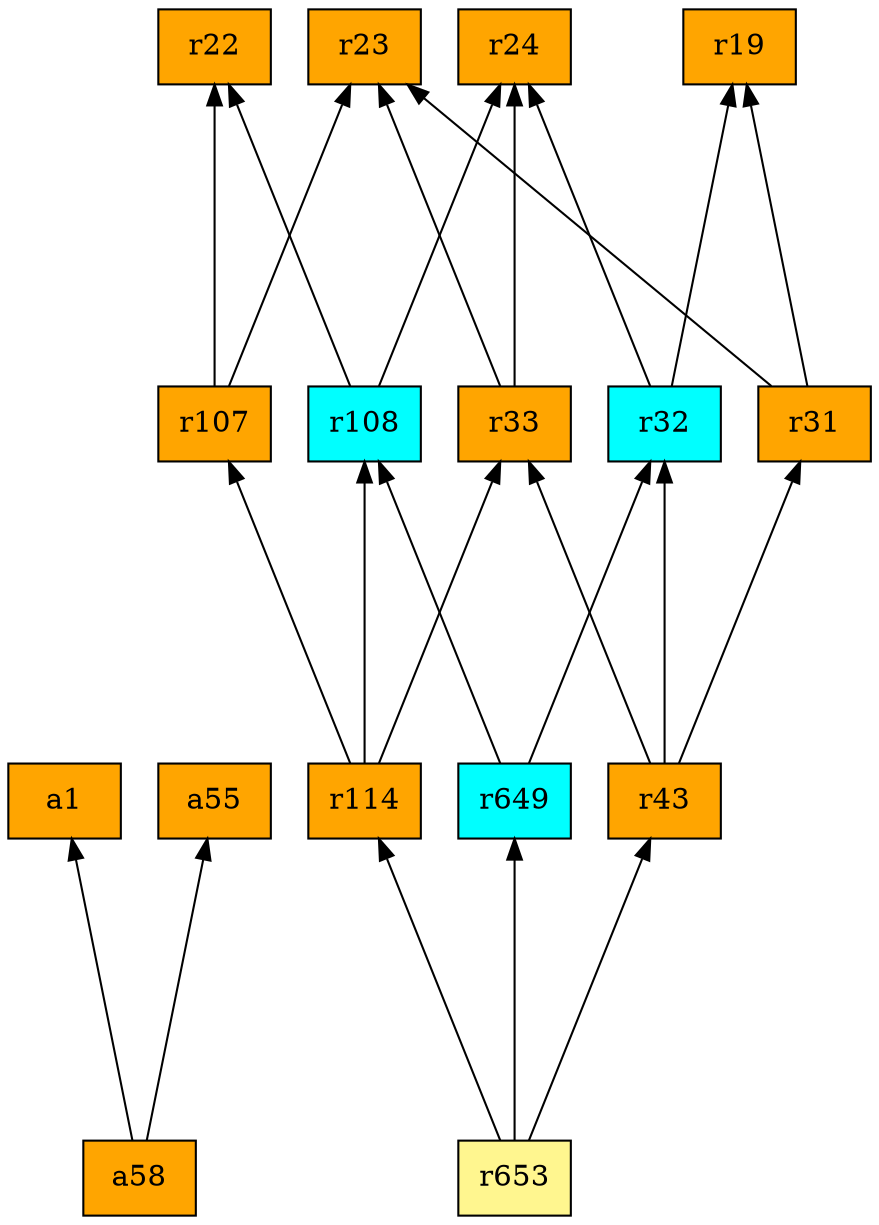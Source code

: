 digraph G {
rankdir=BT;ranksep="2.0";
"a58" [shape=record,fillcolor=orange,style=filled,label="{a58}"];
"r653" [shape=record,fillcolor=khaki1,style=filled,label="{r653}"];
"r22" [shape=record,fillcolor=orange,style=filled,label="{r22}"];
"r107" [shape=record,fillcolor=orange,style=filled,label="{r107}"];
"r31" [shape=record,fillcolor=orange,style=filled,label="{r31}"];
"r114" [shape=record,fillcolor=orange,style=filled,label="{r114}"];
"r32" [shape=record,fillcolor=cyan,style=filled,label="{r32}"];
"a1" [shape=record,fillcolor=orange,style=filled,label="{a1}"];
"r649" [shape=record,fillcolor=cyan,style=filled,label="{r649}"];
"r24" [shape=record,fillcolor=orange,style=filled,label="{r24}"];
"r19" [shape=record,fillcolor=orange,style=filled,label="{r19}"];
"a55" [shape=record,fillcolor=orange,style=filled,label="{a55}"];
"r23" [shape=record,fillcolor=orange,style=filled,label="{r23}"];
"r33" [shape=record,fillcolor=orange,style=filled,label="{r33}"];
"r108" [shape=record,fillcolor=cyan,style=filled,label="{r108}"];
"r43" [shape=record,fillcolor=orange,style=filled,label="{r43}"];
"a58" -> "a1"
"a58" -> "a55"
"r653" -> "r649"
"r653" -> "r114"
"r653" -> "r43"
"r107" -> "r23"
"r107" -> "r22"
"r31" -> "r19"
"r31" -> "r23"
"r114" -> "r107"
"r114" -> "r33"
"r114" -> "r108"
"r32" -> "r24"
"r32" -> "r19"
"r649" -> "r108"
"r649" -> "r32"
"r33" -> "r24"
"r33" -> "r23"
"r108" -> "r24"
"r108" -> "r22"
"r43" -> "r33"
"r43" -> "r31"
"r43" -> "r32"
}